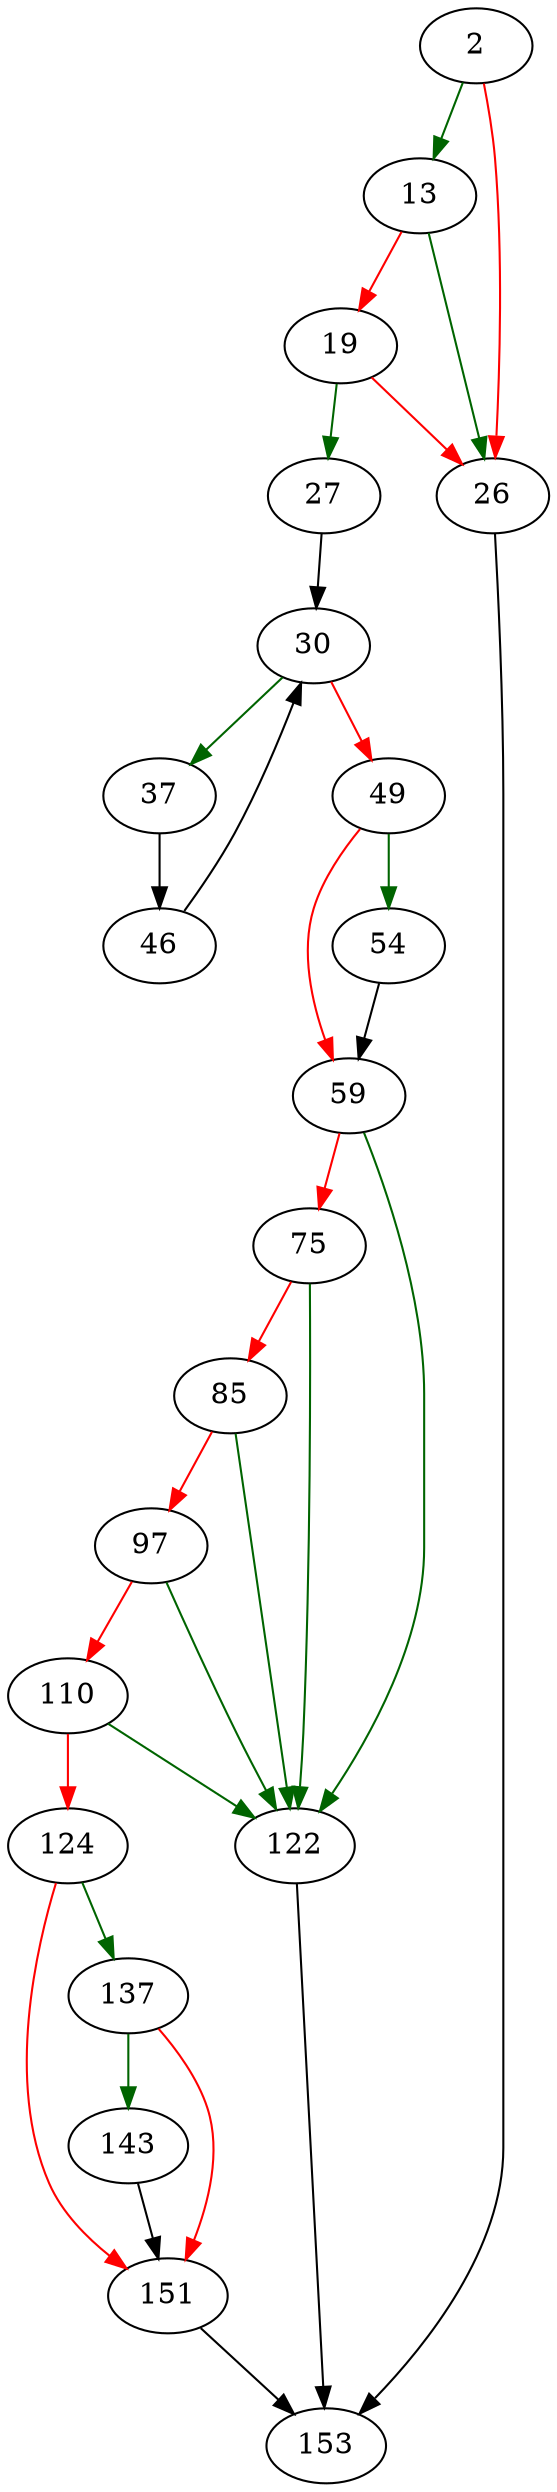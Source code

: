 strict digraph "writeMasterJournal" {
	// Node definitions.
	2 [entry=true];
	13;
	26;
	19;
	27;
	153;
	30;
	37;
	49;
	46;
	54;
	59;
	122;
	75;
	85;
	97;
	110;
	124;
	137;
	151;
	143;

	// Edge definitions.
	2 -> 13 [
		color=darkgreen
		cond=true
	];
	2 -> 26 [
		color=red
		cond=false
	];
	13 -> 26 [
		color=darkgreen
		cond=true
	];
	13 -> 19 [
		color=red
		cond=false
	];
	26 -> 153;
	19 -> 26 [
		color=red
		cond=false
	];
	19 -> 27 [
		color=darkgreen
		cond=true
	];
	27 -> 30;
	30 -> 37 [
		color=darkgreen
		cond=true
	];
	30 -> 49 [
		color=red
		cond=false
	];
	37 -> 46;
	49 -> 54 [
		color=darkgreen
		cond=true
	];
	49 -> 59 [
		color=red
		cond=false
	];
	46 -> 30;
	54 -> 59;
	59 -> 122 [
		color=darkgreen
		cond=true
	];
	59 -> 75 [
		color=red
		cond=false
	];
	122 -> 153;
	75 -> 122 [
		color=darkgreen
		cond=true
	];
	75 -> 85 [
		color=red
		cond=false
	];
	85 -> 122 [
		color=darkgreen
		cond=true
	];
	85 -> 97 [
		color=red
		cond=false
	];
	97 -> 122 [
		color=darkgreen
		cond=true
	];
	97 -> 110 [
		color=red
		cond=false
	];
	110 -> 122 [
		color=darkgreen
		cond=true
	];
	110 -> 124 [
		color=red
		cond=false
	];
	124 -> 137 [
		color=darkgreen
		cond=true
	];
	124 -> 151 [
		color=red
		cond=false
	];
	137 -> 151 [
		color=red
		cond=false
	];
	137 -> 143 [
		color=darkgreen
		cond=true
	];
	151 -> 153;
	143 -> 151;
}